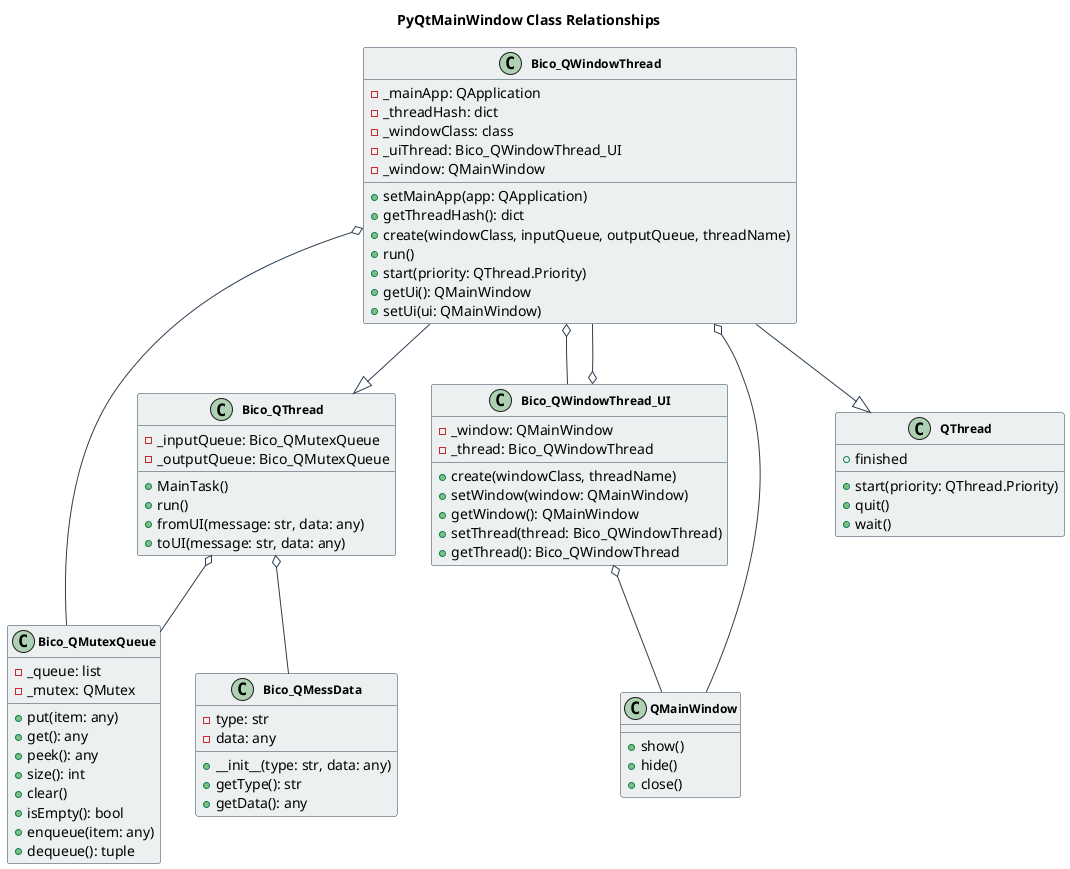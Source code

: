 @startuml Class Diagram

skinparam class {
    BackgroundColor #ECF0F1
    ArrowColor #2C3E50
    BorderColor #2C3E50
    FontName Arial
    FontSize 12
    FontStyle bold
}

title PyQtMainWindow Class Relationships

class Bico_QWindowThread {
    - _mainApp: QApplication
    - _threadHash: dict
    - _windowClass: class
    - _uiThread: Bico_QWindowThread_UI
    - _window: QMainWindow
    + setMainApp(app: QApplication)
    + getThreadHash(): dict
    + create(windowClass, inputQueue, outputQueue, threadName)
    + run()
    + start(priority: QThread.Priority)
    + getUi(): QMainWindow
    + setUi(ui: QMainWindow)
}

class Bico_QMutexQueue {
    - _queue: list
    - _mutex: QMutex
    + put(item: any)
    + get(): any
    + peek(): any
    + size(): int
    + clear()
    + isEmpty(): bool
    + enqueue(item: any)
    + dequeue(): tuple
}

class Bico_QWindowThread_UI {
    - _window: QMainWindow
    - _thread: Bico_QWindowThread
    + create(windowClass, threadName)
    + setWindow(window: QMainWindow)
    + getWindow(): QMainWindow
    + setThread(thread: Bico_QWindowThread)
    + getThread(): Bico_QWindowThread
}

class Bico_QThread {
    - _inputQueue: Bico_QMutexQueue
    - _outputQueue: Bico_QMutexQueue
    + MainTask()
    + run()
    + fromUI(message: str, data: any)
    + toUI(message: str, data: any)
}

class Bico_QMessData {
    - type: str
    - data: any
    + __init__(type: str, data: any)
    + getType(): str
    + getData(): any
}

class QMainWindow {
    + show()
    + hide()
    + close()
}

class QThread {
    + start(priority: QThread.Priority)
    + quit()
    + wait()
    + finished
}

Bico_QWindowThread --|> QThread
Bico_QWindowThread --|> Bico_QThread
Bico_QWindowThread o-- Bico_QMutexQueue
Bico_QWindowThread o-- Bico_QWindowThread_UI
Bico_QWindowThread o-- QMainWindow
Bico_QThread o-- Bico_QMutexQueue
Bico_QThread o-- Bico_QMessData
Bico_QWindowThread_UI o-- QMainWindow
Bico_QWindowThread_UI o-- Bico_QWindowThread

@enduml 